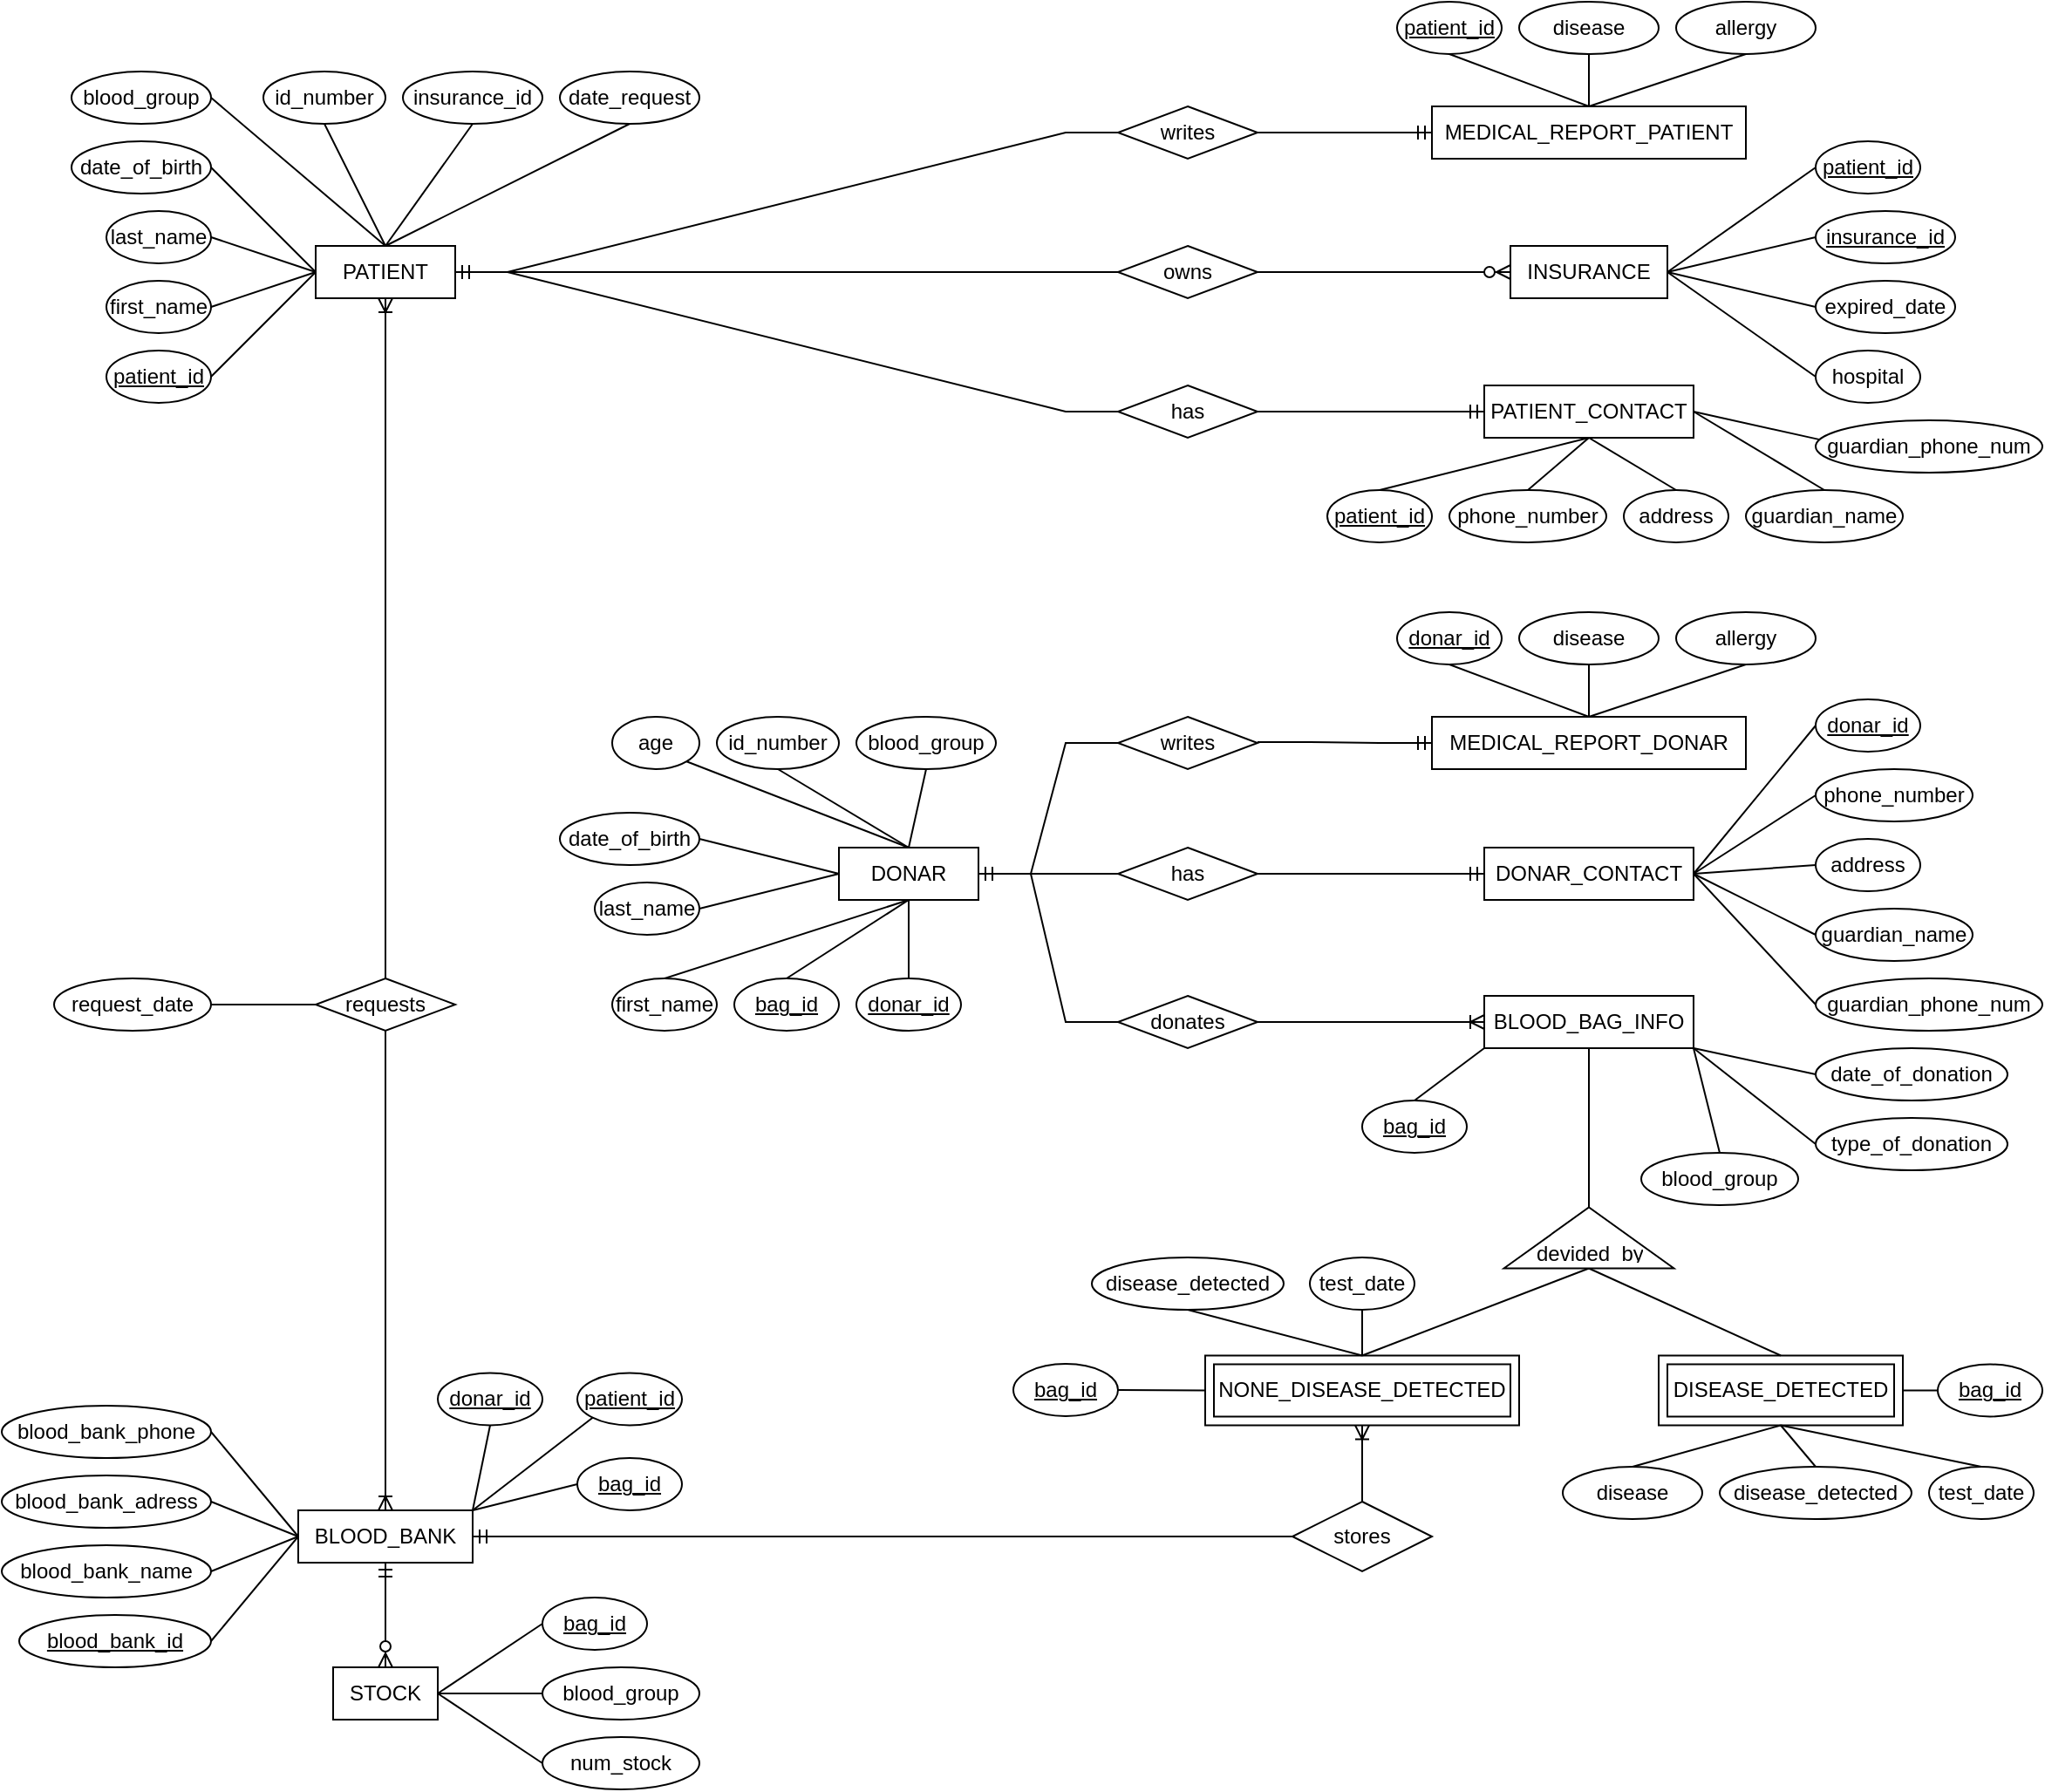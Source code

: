 <mxfile version="21.1.5" type="github">
  <diagram name="Page-1" id="q_V2T-h4sfvPQw7d-c_-">
    <mxGraphModel dx="1702" dy="647" grid="1" gridSize="10" guides="1" tooltips="1" connect="1" arrows="1" fold="1" page="1" pageScale="1" pageWidth="850" pageHeight="1100" math="0" shadow="0">
      <root>
        <mxCell id="0" />
        <mxCell id="1" parent="0" />
        <mxCell id="ZOQP2-AyTBX1FextHDZo-1" value="PATIENT" style="rounded=0;whiteSpace=wrap;html=1;" parent="1" vertex="1">
          <mxGeometry x="-410" y="190" width="80" height="30" as="geometry" />
        </mxCell>
        <UserObject label="date_of_birth" id="ZOQP2-AyTBX1FextHDZo-3">
          <mxCell style="ellipse;whiteSpace=wrap;html=1;" parent="1" vertex="1">
            <mxGeometry x="-550" y="130" width="80" height="30" as="geometry" />
          </mxCell>
        </UserObject>
        <UserObject label="id_number" id="ZOQP2-AyTBX1FextHDZo-4">
          <mxCell style="ellipse;whiteSpace=wrap;html=1;" parent="1" vertex="1">
            <mxGeometry x="-440" y="90" width="70" height="30" as="geometry" />
          </mxCell>
        </UserObject>
        <UserObject label="blood_group" id="ZOQP2-AyTBX1FextHDZo-5">
          <mxCell style="ellipse;whiteSpace=wrap;html=1;" parent="1" vertex="1">
            <mxGeometry x="-550" y="90" width="80" height="30" as="geometry" />
          </mxCell>
        </UserObject>
        <UserObject label="insurance_id" id="ZOQP2-AyTBX1FextHDZo-6">
          <mxCell style="ellipse;whiteSpace=wrap;html=1;" parent="1" vertex="1">
            <mxGeometry x="-360" y="90" width="80" height="30" as="geometry" />
          </mxCell>
        </UserObject>
        <UserObject label="date_request" id="ZOQP2-AyTBX1FextHDZo-7">
          <mxCell style="ellipse;whiteSpace=wrap;html=1;" parent="1" vertex="1">
            <mxGeometry x="-270" y="90" width="80" height="30" as="geometry" />
          </mxCell>
        </UserObject>
        <UserObject label="last_name" id="ZOQP2-AyTBX1FextHDZo-8">
          <mxCell style="ellipse;whiteSpace=wrap;html=1;" parent="1" vertex="1">
            <mxGeometry x="-530" y="170" width="60" height="30" as="geometry" />
          </mxCell>
        </UserObject>
        <UserObject label="first_name" id="ZOQP2-AyTBX1FextHDZo-9">
          <mxCell style="ellipse;whiteSpace=wrap;html=1;" parent="1" vertex="1">
            <mxGeometry x="-530" y="210" width="60" height="30" as="geometry" />
          </mxCell>
        </UserObject>
        <mxCell id="ZOQP2-AyTBX1FextHDZo-10" value="PATIENT_CONTACT" style="rounded=0;whiteSpace=wrap;html=1;" parent="1" vertex="1">
          <mxGeometry x="260" y="270" width="120" height="30" as="geometry" />
        </mxCell>
        <mxCell id="ZOQP2-AyTBX1FextHDZo-11" value="INSURANCE" style="rounded=0;whiteSpace=wrap;html=1;" parent="1" vertex="1">
          <mxGeometry x="275" y="190" width="90" height="30" as="geometry" />
        </mxCell>
        <mxCell id="ZOQP2-AyTBX1FextHDZo-12" value="DONAR" style="rounded=0;whiteSpace=wrap;html=1;" parent="1" vertex="1">
          <mxGeometry x="-110" y="535" width="80" height="30" as="geometry" />
        </mxCell>
        <mxCell id="ZOQP2-AyTBX1FextHDZo-13" value="DONAR_CONTACT" style="rounded=0;whiteSpace=wrap;html=1;" parent="1" vertex="1">
          <mxGeometry x="260" y="535" width="120" height="30" as="geometry" />
        </mxCell>
        <mxCell id="ZOQP2-AyTBX1FextHDZo-14" value="BLOOD_BAG_INFO" style="rounded=0;whiteSpace=wrap;html=1;" parent="1" vertex="1">
          <mxGeometry x="260" y="620" width="120" height="30" as="geometry" />
        </mxCell>
        <mxCell id="ZOQP2-AyTBX1FextHDZo-17" value="MEDICAL_REPORT_PATIENT" style="rounded=0;whiteSpace=wrap;html=1;" parent="1" vertex="1">
          <mxGeometry x="230" y="110" width="180" height="30" as="geometry" />
        </mxCell>
        <mxCell id="ZOQP2-AyTBX1FextHDZo-19" value="MEDICAL_REPORT_DONAR" style="rounded=0;whiteSpace=wrap;html=1;" parent="1" vertex="1">
          <mxGeometry x="230" y="460" width="180" height="30" as="geometry" />
        </mxCell>
        <mxCell id="ZOQP2-AyTBX1FextHDZo-20" value="BLOOD_BANK" style="rounded=0;whiteSpace=wrap;html=1;" parent="1" vertex="1">
          <mxGeometry x="-420" y="915" width="100" height="30" as="geometry" />
        </mxCell>
        <mxCell id="ZOQP2-AyTBX1FextHDZo-21" value="STOCK" style="rounded=0;whiteSpace=wrap;html=1;" parent="1" vertex="1">
          <mxGeometry x="-400" y="1005" width="60" height="30" as="geometry" />
        </mxCell>
        <mxCell id="ZOQP2-AyTBX1FextHDZo-22" value="writes" style="rhombus;whiteSpace=wrap;html=1;" parent="1" vertex="1">
          <mxGeometry x="50" y="110" width="80" height="30" as="geometry" />
        </mxCell>
        <mxCell id="ZOQP2-AyTBX1FextHDZo-23" value="owns" style="rhombus;whiteSpace=wrap;html=1;" parent="1" vertex="1">
          <mxGeometry x="50" y="190" width="80" height="30" as="geometry" />
        </mxCell>
        <mxCell id="ZOQP2-AyTBX1FextHDZo-24" value="has" style="rhombus;whiteSpace=wrap;html=1;" parent="1" vertex="1">
          <mxGeometry x="50" y="270" width="80" height="30" as="geometry" />
        </mxCell>
        <mxCell id="ZOQP2-AyTBX1FextHDZo-25" value="writes" style="rhombus;whiteSpace=wrap;html=1;" parent="1" vertex="1">
          <mxGeometry x="50" y="460" width="80" height="30" as="geometry" />
        </mxCell>
        <mxCell id="ZOQP2-AyTBX1FextHDZo-26" value="has" style="rhombus;whiteSpace=wrap;html=1;" parent="1" vertex="1">
          <mxGeometry x="50" y="535" width="80" height="30" as="geometry" />
        </mxCell>
        <mxCell id="ZOQP2-AyTBX1FextHDZo-28" value="donates" style="rhombus;whiteSpace=wrap;html=1;" parent="1" vertex="1">
          <mxGeometry x="50" y="620" width="80" height="30" as="geometry" />
        </mxCell>
        <mxCell id="ZOQP2-AyTBX1FextHDZo-35" value="patient_id" style="ellipse;whiteSpace=wrap;html=1;align=center;fontStyle=4;" parent="1" vertex="1">
          <mxGeometry x="-530" y="250" width="60" height="30" as="geometry" />
        </mxCell>
        <mxCell id="ZOQP2-AyTBX1FextHDZo-38" value="" style="edgeStyle=entityRelationEdgeStyle;fontSize=12;html=1;endArrow=ERmandOne;rounded=0;entryX=1;entryY=0.5;entryDx=0;entryDy=0;exitX=0;exitY=0.5;exitDx=0;exitDy=0;" parent="1" source="ZOQP2-AyTBX1FextHDZo-22" target="ZOQP2-AyTBX1FextHDZo-1" edge="1">
          <mxGeometry width="100" height="100" relative="1" as="geometry">
            <mxPoint x="-110" y="125" as="sourcePoint" />
            <mxPoint x="-110" y="250" as="targetPoint" />
          </mxGeometry>
        </mxCell>
        <mxCell id="ZOQP2-AyTBX1FextHDZo-41" value="" style="endArrow=none;html=1;rounded=0;exitX=0.5;exitY=1;exitDx=0;exitDy=0;" parent="1" source="ZOQP2-AyTBX1FextHDZo-7" edge="1">
          <mxGeometry relative="1" as="geometry">
            <mxPoint x="-450" y="190" as="sourcePoint" />
            <mxPoint x="-370" y="190" as="targetPoint" />
          </mxGeometry>
        </mxCell>
        <mxCell id="ZOQP2-AyTBX1FextHDZo-42" value="" style="edgeStyle=entityRelationEdgeStyle;fontSize=12;html=1;endArrow=ERmandOne;rounded=0;entryX=0;entryY=0.5;entryDx=0;entryDy=0;exitX=1;exitY=0.5;exitDx=0;exitDy=0;" parent="1" source="ZOQP2-AyTBX1FextHDZo-22" target="ZOQP2-AyTBX1FextHDZo-17" edge="1">
          <mxGeometry width="100" height="100" relative="1" as="geometry">
            <mxPoint x="60" y="135" as="sourcePoint" />
            <mxPoint x="-20" y="215" as="targetPoint" />
          </mxGeometry>
        </mxCell>
        <UserObject label="phone_number" id="ZOQP2-AyTBX1FextHDZo-43">
          <mxCell style="ellipse;whiteSpace=wrap;html=1;" parent="1" vertex="1">
            <mxGeometry x="240" y="330" width="90" height="30" as="geometry" />
          </mxCell>
        </UserObject>
        <UserObject label="address" id="ZOQP2-AyTBX1FextHDZo-44">
          <mxCell style="ellipse;whiteSpace=wrap;html=1;" parent="1" vertex="1">
            <mxGeometry x="340" y="330" width="60" height="30" as="geometry" />
          </mxCell>
        </UserObject>
        <UserObject label="guardian_name" id="ZOQP2-AyTBX1FextHDZo-45">
          <mxCell style="ellipse;whiteSpace=wrap;html=1;" parent="1" vertex="1">
            <mxGeometry x="410" y="330" width="90" height="30" as="geometry" />
          </mxCell>
        </UserObject>
        <UserObject label="guardian_phone_num" id="ZOQP2-AyTBX1FextHDZo-46">
          <mxCell style="ellipse;whiteSpace=wrap;html=1;" parent="1" vertex="1">
            <mxGeometry x="450" y="290" width="130" height="30" as="geometry" />
          </mxCell>
        </UserObject>
        <UserObject label="expired_date" id="ZOQP2-AyTBX1FextHDZo-48">
          <mxCell style="ellipse;whiteSpace=wrap;html=1;" parent="1" vertex="1">
            <mxGeometry x="450" y="210" width="80" height="30" as="geometry" />
          </mxCell>
        </UserObject>
        <UserObject label="hospital" id="ZOQP2-AyTBX1FextHDZo-49">
          <mxCell style="ellipse;whiteSpace=wrap;html=1;" parent="1" vertex="1">
            <mxGeometry x="450" y="250" width="60" height="30" as="geometry" />
          </mxCell>
        </UserObject>
        <UserObject label="disease" id="ZOQP2-AyTBX1FextHDZo-50">
          <mxCell style="ellipse;whiteSpace=wrap;html=1;" parent="1" vertex="1">
            <mxGeometry x="280" y="50" width="80" height="30" as="geometry" />
          </mxCell>
        </UserObject>
        <UserObject label="allergy" id="ZOQP2-AyTBX1FextHDZo-51">
          <mxCell style="ellipse;whiteSpace=wrap;html=1;" parent="1" vertex="1">
            <mxGeometry x="370" y="50" width="80" height="30" as="geometry" />
          </mxCell>
        </UserObject>
        <UserObject label="disease" id="ZOQP2-AyTBX1FextHDZo-52">
          <mxCell style="ellipse;whiteSpace=wrap;html=1;" parent="1" vertex="1">
            <mxGeometry x="280" y="400" width="80" height="30" as="geometry" />
          </mxCell>
        </UserObject>
        <UserObject label="allergy" id="ZOQP2-AyTBX1FextHDZo-53">
          <mxCell style="ellipse;whiteSpace=wrap;html=1;" parent="1" vertex="1">
            <mxGeometry x="370" y="400" width="80" height="30" as="geometry" />
          </mxCell>
        </UserObject>
        <UserObject label="blood_group" id="ZOQP2-AyTBX1FextHDZo-54">
          <mxCell style="ellipse;whiteSpace=wrap;html=1;" parent="1" vertex="1">
            <mxGeometry x="350" y="710" width="90" height="30" as="geometry" />
          </mxCell>
        </UserObject>
        <UserObject label="type_of_donation" id="ZOQP2-AyTBX1FextHDZo-55">
          <mxCell style="ellipse;whiteSpace=wrap;html=1;" parent="1" vertex="1">
            <mxGeometry x="450" y="690" width="110" height="30" as="geometry" />
          </mxCell>
        </UserObject>
        <UserObject label="date_of_donation" id="ZOQP2-AyTBX1FextHDZo-56">
          <mxCell style="ellipse;whiteSpace=wrap;html=1;" parent="1" vertex="1">
            <mxGeometry x="450" y="650" width="110" height="30" as="geometry" />
          </mxCell>
        </UserObject>
        <UserObject label="phone_number" id="ZOQP2-AyTBX1FextHDZo-57">
          <mxCell style="ellipse;whiteSpace=wrap;html=1;" parent="1" vertex="1">
            <mxGeometry x="450" y="490" width="90" height="30" as="geometry" />
          </mxCell>
        </UserObject>
        <UserObject label="address" id="ZOQP2-AyTBX1FextHDZo-58">
          <mxCell style="ellipse;whiteSpace=wrap;html=1;" parent="1" vertex="1">
            <mxGeometry x="450" y="530" width="60" height="30" as="geometry" />
          </mxCell>
        </UserObject>
        <UserObject label="guardian_name" id="ZOQP2-AyTBX1FextHDZo-59">
          <mxCell style="ellipse;whiteSpace=wrap;html=1;" parent="1" vertex="1">
            <mxGeometry x="450" y="570" width="90" height="30" as="geometry" />
          </mxCell>
        </UserObject>
        <UserObject label="guardian_phone_num" id="ZOQP2-AyTBX1FextHDZo-60">
          <mxCell style="ellipse;whiteSpace=wrap;html=1;" parent="1" vertex="1">
            <mxGeometry x="450" y="610" width="130" height="30" as="geometry" />
          </mxCell>
        </UserObject>
        <UserObject label="disease" id="ZOQP2-AyTBX1FextHDZo-61">
          <mxCell style="ellipse;whiteSpace=wrap;html=1;" parent="1" vertex="1">
            <mxGeometry x="305" y="890" width="80" height="30" as="geometry" />
          </mxCell>
        </UserObject>
        <UserObject label="disease_detected" id="ZOQP2-AyTBX1FextHDZo-62">
          <mxCell style="ellipse;whiteSpace=wrap;html=1;" parent="1" vertex="1">
            <mxGeometry x="395" y="890" width="110" height="30" as="geometry" />
          </mxCell>
        </UserObject>
        <UserObject label="test_date" id="ZOQP2-AyTBX1FextHDZo-63">
          <mxCell style="ellipse;whiteSpace=wrap;html=1;" parent="1" vertex="1">
            <mxGeometry x="515" y="890" width="60" height="30" as="geometry" />
          </mxCell>
        </UserObject>
        <UserObject label="disease_detected" id="ZOQP2-AyTBX1FextHDZo-64">
          <mxCell style="ellipse;whiteSpace=wrap;html=1;" parent="1" vertex="1">
            <mxGeometry x="35" y="770" width="110" height="30" as="geometry" />
          </mxCell>
        </UserObject>
        <UserObject label="test_date" id="ZOQP2-AyTBX1FextHDZo-65">
          <mxCell style="ellipse;whiteSpace=wrap;html=1;" parent="1" vertex="1">
            <mxGeometry x="160" y="770" width="60" height="30" as="geometry" />
          </mxCell>
        </UserObject>
        <mxCell id="ZOQP2-AyTBX1FextHDZo-66" value="stores" style="shape=rhombus;perimeter=rhombusPerimeter;whiteSpace=wrap;html=1;align=center;" parent="1" vertex="1">
          <mxGeometry x="150" y="910" width="80" height="40" as="geometry" />
        </mxCell>
        <mxCell id="ZOQP2-AyTBX1FextHDZo-67" value="NONE_DISEASE_DETECTED" style="shape=ext;margin=3;double=1;whiteSpace=wrap;html=1;align=center;" parent="1" vertex="1">
          <mxGeometry x="100" y="826.25" width="180" height="40" as="geometry" />
        </mxCell>
        <mxCell id="ZOQP2-AyTBX1FextHDZo-68" value="DISEASE_DETECTED" style="shape=ext;margin=3;double=1;whiteSpace=wrap;html=1;align=center;" parent="1" vertex="1">
          <mxGeometry x="360" y="826.25" width="140" height="40" as="geometry" />
        </mxCell>
        <mxCell id="ZOQP2-AyTBX1FextHDZo-69" value="num_stock" style="ellipse;whiteSpace=wrap;html=1;align=center;" parent="1" vertex="1">
          <mxGeometry x="-280" y="1045" width="90" height="30" as="geometry" />
        </mxCell>
        <mxCell id="ZOQP2-AyTBX1FextHDZo-70" value="blood_group" style="ellipse;whiteSpace=wrap;html=1;align=center;" parent="1" vertex="1">
          <mxGeometry x="-280" y="1005" width="90" height="30" as="geometry" />
        </mxCell>
        <UserObject label="date_of_birth" id="ZOQP2-AyTBX1FextHDZo-72">
          <mxCell style="ellipse;whiteSpace=wrap;html=1;" parent="1" vertex="1">
            <mxGeometry x="-270" y="515" width="80" height="30" as="geometry" />
          </mxCell>
        </UserObject>
        <UserObject label="blood_group" id="ZOQP2-AyTBX1FextHDZo-73">
          <mxCell style="ellipse;whiteSpace=wrap;html=1;" parent="1" vertex="1">
            <mxGeometry x="-100" y="460" width="80" height="30" as="geometry" />
          </mxCell>
        </UserObject>
        <UserObject label="last_name" id="ZOQP2-AyTBX1FextHDZo-74">
          <mxCell style="ellipse;whiteSpace=wrap;html=1;" parent="1" vertex="1">
            <mxGeometry x="-250" y="555" width="60" height="30" as="geometry" />
          </mxCell>
        </UserObject>
        <UserObject label="first_name" id="ZOQP2-AyTBX1FextHDZo-75">
          <mxCell style="ellipse;whiteSpace=wrap;html=1;" parent="1" vertex="1">
            <mxGeometry x="-240" y="610" width="60" height="30" as="geometry" />
          </mxCell>
        </UserObject>
        <mxCell id="ZOQP2-AyTBX1FextHDZo-76" value="bag_id" style="ellipse;whiteSpace=wrap;html=1;align=center;fontStyle=4;" parent="1" vertex="1">
          <mxGeometry x="-170" y="610" width="60" height="30" as="geometry" />
        </mxCell>
        <mxCell id="ZOQP2-AyTBX1FextHDZo-77" value="donar_id" style="ellipse;whiteSpace=wrap;html=1;align=center;fontStyle=4;" parent="1" vertex="1">
          <mxGeometry x="-100" y="610" width="60" height="30" as="geometry" />
        </mxCell>
        <UserObject label="age" id="ZOQP2-AyTBX1FextHDZo-78">
          <mxCell style="ellipse;whiteSpace=wrap;html=1;" parent="1" vertex="1">
            <mxGeometry x="-240" y="460" width="50" height="30" as="geometry" />
          </mxCell>
        </UserObject>
        <UserObject label="id_number" id="ZOQP2-AyTBX1FextHDZo-79">
          <mxCell style="ellipse;whiteSpace=wrap;html=1;" parent="1" vertex="1">
            <mxGeometry x="-180" y="460" width="70" height="30" as="geometry" />
          </mxCell>
        </UserObject>
        <UserObject label="blood_bank_phone" id="ZOQP2-AyTBX1FextHDZo-81">
          <mxCell style="ellipse;whiteSpace=wrap;html=1;" parent="1" vertex="1">
            <mxGeometry x="-590" y="855" width="120" height="30" as="geometry" />
          </mxCell>
        </UserObject>
        <UserObject label="blood_bank_adress" id="ZOQP2-AyTBX1FextHDZo-82">
          <mxCell style="ellipse;whiteSpace=wrap;html=1;" parent="1" vertex="1">
            <mxGeometry x="-590" y="895" width="120" height="30" as="geometry" />
          </mxCell>
        </UserObject>
        <UserObject label="blood_bank_name" id="ZOQP2-AyTBX1FextHDZo-83">
          <mxCell style="ellipse;whiteSpace=wrap;html=1;" parent="1" vertex="1">
            <mxGeometry x="-590" y="935" width="120" height="30" as="geometry" />
          </mxCell>
        </UserObject>
        <mxCell id="ZOQP2-AyTBX1FextHDZo-84" value="blood_bank_id" style="ellipse;whiteSpace=wrap;html=1;align=center;fontStyle=4;" parent="1" vertex="1">
          <mxGeometry x="-580" y="975" width="110" height="30" as="geometry" />
        </mxCell>
        <mxCell id="ZOQP2-AyTBX1FextHDZo-87" value="" style="endArrow=none;html=1;rounded=0;exitX=0.5;exitY=1;exitDx=0;exitDy=0;entryX=0.5;entryY=0;entryDx=0;entryDy=0;" parent="1" source="ZOQP2-AyTBX1FextHDZo-6" target="ZOQP2-AyTBX1FextHDZo-1" edge="1">
          <mxGeometry relative="1" as="geometry">
            <mxPoint x="-410" y="140" as="sourcePoint" />
            <mxPoint x="-250" y="140" as="targetPoint" />
          </mxGeometry>
        </mxCell>
        <mxCell id="ZOQP2-AyTBX1FextHDZo-88" value="" style="endArrow=none;html=1;rounded=0;exitX=0.5;exitY=1;exitDx=0;exitDy=0;entryX=0.5;entryY=0;entryDx=0;entryDy=0;" parent="1" source="ZOQP2-AyTBX1FextHDZo-4" target="ZOQP2-AyTBX1FextHDZo-1" edge="1">
          <mxGeometry relative="1" as="geometry">
            <mxPoint x="-360" y="90" as="sourcePoint" />
            <mxPoint x="-360" y="200" as="targetPoint" />
          </mxGeometry>
        </mxCell>
        <mxCell id="ZOQP2-AyTBX1FextHDZo-89" value="" style="endArrow=none;html=1;rounded=0;exitX=1;exitY=0.5;exitDx=0;exitDy=0;" parent="1" source="ZOQP2-AyTBX1FextHDZo-5" edge="1">
          <mxGeometry relative="1" as="geometry">
            <mxPoint x="-445" y="90" as="sourcePoint" />
            <mxPoint x="-370" y="190" as="targetPoint" />
          </mxGeometry>
        </mxCell>
        <mxCell id="ZOQP2-AyTBX1FextHDZo-90" value="" style="endArrow=none;html=1;rounded=0;exitX=1;exitY=0.5;exitDx=0;exitDy=0;entryX=0;entryY=0.5;entryDx=0;entryDy=0;" parent="1" source="ZOQP2-AyTBX1FextHDZo-3" target="ZOQP2-AyTBX1FextHDZo-1" edge="1">
          <mxGeometry relative="1" as="geometry">
            <mxPoint x="-460" y="115" as="sourcePoint" />
            <mxPoint x="-360" y="200" as="targetPoint" />
          </mxGeometry>
        </mxCell>
        <mxCell id="ZOQP2-AyTBX1FextHDZo-91" value="" style="endArrow=none;html=1;rounded=0;exitX=1;exitY=0.5;exitDx=0;exitDy=0;entryX=0;entryY=0.5;entryDx=0;entryDy=0;" parent="1" source="ZOQP2-AyTBX1FextHDZo-8" target="ZOQP2-AyTBX1FextHDZo-1" edge="1">
          <mxGeometry relative="1" as="geometry">
            <mxPoint x="-460" y="155" as="sourcePoint" />
            <mxPoint x="-400" y="200" as="targetPoint" />
          </mxGeometry>
        </mxCell>
        <mxCell id="ZOQP2-AyTBX1FextHDZo-92" value="" style="endArrow=none;html=1;rounded=0;exitX=1;exitY=0.5;exitDx=0;exitDy=0;entryX=0;entryY=0.5;entryDx=0;entryDy=0;" parent="1" source="ZOQP2-AyTBX1FextHDZo-9" target="ZOQP2-AyTBX1FextHDZo-1" edge="1">
          <mxGeometry relative="1" as="geometry">
            <mxPoint x="-460" y="195" as="sourcePoint" />
            <mxPoint x="-400" y="215" as="targetPoint" />
          </mxGeometry>
        </mxCell>
        <mxCell id="ZOQP2-AyTBX1FextHDZo-93" value="" style="endArrow=none;html=1;rounded=0;exitX=1;exitY=0.5;exitDx=0;exitDy=0;entryX=0;entryY=0.5;entryDx=0;entryDy=0;" parent="1" source="ZOQP2-AyTBX1FextHDZo-35" target="ZOQP2-AyTBX1FextHDZo-1" edge="1">
          <mxGeometry relative="1" as="geometry">
            <mxPoint x="-460" y="235" as="sourcePoint" />
            <mxPoint x="-400" y="215" as="targetPoint" />
          </mxGeometry>
        </mxCell>
        <mxCell id="ZOQP2-AyTBX1FextHDZo-94" value="" style="endArrow=none;html=1;rounded=0;exitX=0.5;exitY=1;exitDx=0;exitDy=0;" parent="1" source="ZOQP2-AyTBX1FextHDZo-50" edge="1">
          <mxGeometry relative="1" as="geometry">
            <mxPoint x="250" y="190" as="sourcePoint" />
            <mxPoint x="320" y="110" as="targetPoint" />
          </mxGeometry>
        </mxCell>
        <mxCell id="ZOQP2-AyTBX1FextHDZo-95" value="" style="endArrow=none;html=1;rounded=0;exitX=0.5;exitY=1;exitDx=0;exitDy=0;entryX=0.5;entryY=0;entryDx=0;entryDy=0;" parent="1" source="ZOQP2-AyTBX1FextHDZo-51" target="ZOQP2-AyTBX1FextHDZo-17" edge="1">
          <mxGeometry relative="1" as="geometry">
            <mxPoint x="280" y="90" as="sourcePoint" />
            <mxPoint x="330" y="120" as="targetPoint" />
          </mxGeometry>
        </mxCell>
        <mxCell id="ZOQP2-AyTBX1FextHDZo-96" value="" style="endArrow=none;html=1;rounded=0;exitX=0;exitY=0.5;exitDx=0;exitDy=0;entryX=1;entryY=0.5;entryDx=0;entryDy=0;" parent="1" source="ZOQP2-AyTBX1FextHDZo-48" target="ZOQP2-AyTBX1FextHDZo-11" edge="1">
          <mxGeometry relative="1" as="geometry">
            <mxPoint x="380" y="90" as="sourcePoint" />
            <mxPoint x="330" y="120" as="targetPoint" />
          </mxGeometry>
        </mxCell>
        <mxCell id="ZOQP2-AyTBX1FextHDZo-97" value="" style="endArrow=none;html=1;rounded=0;exitX=0;exitY=0.5;exitDx=0;exitDy=0;entryX=1;entryY=0.5;entryDx=0;entryDy=0;" parent="1" source="ZOQP2-AyTBX1FextHDZo-49" target="ZOQP2-AyTBX1FextHDZo-11" edge="1">
          <mxGeometry relative="1" as="geometry">
            <mxPoint x="460" y="195" as="sourcePoint" />
            <mxPoint x="370" y="210" as="targetPoint" />
          </mxGeometry>
        </mxCell>
        <mxCell id="ZOQP2-AyTBX1FextHDZo-99" value="" style="endArrow=none;html=1;rounded=0;exitX=0.018;exitY=0.369;exitDx=0;exitDy=0;entryX=1;entryY=0.5;entryDx=0;entryDy=0;exitPerimeter=0;" parent="1" source="ZOQP2-AyTBX1FextHDZo-46" target="ZOQP2-AyTBX1FextHDZo-10" edge="1">
          <mxGeometry relative="1" as="geometry">
            <mxPoint x="460" y="235" as="sourcePoint" />
            <mxPoint x="375" y="215" as="targetPoint" />
          </mxGeometry>
        </mxCell>
        <mxCell id="ZOQP2-AyTBX1FextHDZo-100" value="" style="endArrow=none;html=1;rounded=0;exitX=0.5;exitY=0;exitDx=0;exitDy=0;entryX=1;entryY=0.5;entryDx=0;entryDy=0;" parent="1" source="ZOQP2-AyTBX1FextHDZo-45" target="ZOQP2-AyTBX1FextHDZo-10" edge="1">
          <mxGeometry relative="1" as="geometry">
            <mxPoint x="462" y="311" as="sourcePoint" />
            <mxPoint x="390" y="295" as="targetPoint" />
          </mxGeometry>
        </mxCell>
        <mxCell id="ZOQP2-AyTBX1FextHDZo-101" value="" style="endArrow=none;html=1;rounded=0;exitX=0.5;exitY=0;exitDx=0;exitDy=0;entryX=0.5;entryY=1;entryDx=0;entryDy=0;" parent="1" source="ZOQP2-AyTBX1FextHDZo-44" target="ZOQP2-AyTBX1FextHDZo-10" edge="1">
          <mxGeometry relative="1" as="geometry">
            <mxPoint x="435" y="340" as="sourcePoint" />
            <mxPoint x="390" y="295" as="targetPoint" />
          </mxGeometry>
        </mxCell>
        <mxCell id="ZOQP2-AyTBX1FextHDZo-102" value="" style="endArrow=none;html=1;rounded=0;exitX=0.5;exitY=0;exitDx=0;exitDy=0;entryX=0.5;entryY=1;entryDx=0;entryDy=0;" parent="1" source="ZOQP2-AyTBX1FextHDZo-43" target="ZOQP2-AyTBX1FextHDZo-10" edge="1">
          <mxGeometry relative="1" as="geometry">
            <mxPoint x="350" y="340" as="sourcePoint" />
            <mxPoint x="330" y="310" as="targetPoint" />
          </mxGeometry>
        </mxCell>
        <mxCell id="ZOQP2-AyTBX1FextHDZo-103" value="" style="endArrow=none;html=1;rounded=0;entryX=0.5;entryY=0;entryDx=0;entryDy=0;exitX=1;exitY=1;exitDx=0;exitDy=0;" parent="1" source="ZOQP2-AyTBX1FextHDZo-14" target="ZOQP2-AyTBX1FextHDZo-54" edge="1">
          <mxGeometry relative="1" as="geometry">
            <mxPoint x="370" y="670" as="sourcePoint" />
            <mxPoint x="330" y="500" as="targetPoint" />
          </mxGeometry>
        </mxCell>
        <mxCell id="ZOQP2-AyTBX1FextHDZo-104" value="" style="endArrow=none;html=1;rounded=0;entryX=0;entryY=0.5;entryDx=0;entryDy=0;exitX=1;exitY=1;exitDx=0;exitDy=0;" parent="1" source="ZOQP2-AyTBX1FextHDZo-14" target="ZOQP2-AyTBX1FextHDZo-55" edge="1">
          <mxGeometry relative="1" as="geometry">
            <mxPoint x="380" y="670" as="sourcePoint" />
            <mxPoint x="220" y="620" as="targetPoint" />
          </mxGeometry>
        </mxCell>
        <mxCell id="ZOQP2-AyTBX1FextHDZo-105" value="" style="endArrow=none;html=1;rounded=0;entryX=0;entryY=0.5;entryDx=0;entryDy=0;exitX=1;exitY=1;exitDx=0;exitDy=0;" parent="1" source="ZOQP2-AyTBX1FextHDZo-14" target="ZOQP2-AyTBX1FextHDZo-56" edge="1">
          <mxGeometry relative="1" as="geometry">
            <mxPoint x="380" y="670.0" as="sourcePoint" />
            <mxPoint x="330" y="620" as="targetPoint" />
          </mxGeometry>
        </mxCell>
        <mxCell id="ZOQP2-AyTBX1FextHDZo-106" value="" style="endArrow=none;html=1;rounded=0;entryX=0;entryY=0.5;entryDx=0;entryDy=0;exitX=1;exitY=0.5;exitDx=0;exitDy=0;" parent="1" source="ZOQP2-AyTBX1FextHDZo-13" target="ZOQP2-AyTBX1FextHDZo-57" edge="1">
          <mxGeometry relative="1" as="geometry">
            <mxPoint x="330" y="460" as="sourcePoint" />
            <mxPoint x="450" y="430" as="targetPoint" />
          </mxGeometry>
        </mxCell>
        <mxCell id="ZOQP2-AyTBX1FextHDZo-107" value="" style="endArrow=none;html=1;rounded=0;entryX=0;entryY=0.5;entryDx=0;entryDy=0;exitX=1;exitY=0.5;exitDx=0;exitDy=0;" parent="1" source="ZOQP2-AyTBX1FextHDZo-13" target="ZOQP2-AyTBX1FextHDZo-58" edge="1">
          <mxGeometry relative="1" as="geometry">
            <mxPoint x="390" y="555" as="sourcePoint" />
            <mxPoint x="460" y="495" as="targetPoint" />
          </mxGeometry>
        </mxCell>
        <mxCell id="ZOQP2-AyTBX1FextHDZo-108" value="" style="endArrow=none;html=1;rounded=0;entryX=0;entryY=0.5;entryDx=0;entryDy=0;exitX=1;exitY=0.5;exitDx=0;exitDy=0;" parent="1" source="ZOQP2-AyTBX1FextHDZo-13" target="ZOQP2-AyTBX1FextHDZo-59" edge="1">
          <mxGeometry relative="1" as="geometry">
            <mxPoint x="390" y="555" as="sourcePoint" />
            <mxPoint x="460" y="535" as="targetPoint" />
          </mxGeometry>
        </mxCell>
        <mxCell id="ZOQP2-AyTBX1FextHDZo-109" value="" style="endArrow=none;html=1;rounded=0;entryX=0;entryY=0.5;entryDx=0;entryDy=0;exitX=1;exitY=0.5;exitDx=0;exitDy=0;" parent="1" source="ZOQP2-AyTBX1FextHDZo-13" target="ZOQP2-AyTBX1FextHDZo-60" edge="1">
          <mxGeometry relative="1" as="geometry">
            <mxPoint x="390" y="555" as="sourcePoint" />
            <mxPoint x="460" y="575" as="targetPoint" />
          </mxGeometry>
        </mxCell>
        <mxCell id="ZOQP2-AyTBX1FextHDZo-110" value="" style="endArrow=none;html=1;rounded=0;entryX=0.5;entryY=1;entryDx=0;entryDy=0;exitX=0.5;exitY=0;exitDx=0;exitDy=0;" parent="1" source="ZOQP2-AyTBX1FextHDZo-19" target="ZOQP2-AyTBX1FextHDZo-53" edge="1">
          <mxGeometry relative="1" as="geometry">
            <mxPoint x="390" y="565" as="sourcePoint" />
            <mxPoint x="460" y="625" as="targetPoint" />
          </mxGeometry>
        </mxCell>
        <mxCell id="ZOQP2-AyTBX1FextHDZo-111" value="" style="endArrow=none;html=1;rounded=0;entryX=0.5;entryY=1;entryDx=0;entryDy=0;exitX=0.5;exitY=0;exitDx=0;exitDy=0;" parent="1" source="ZOQP2-AyTBX1FextHDZo-19" target="ZOQP2-AyTBX1FextHDZo-52" edge="1">
          <mxGeometry relative="1" as="geometry">
            <mxPoint x="420" y="660" as="sourcePoint" />
            <mxPoint x="460" y="685" as="targetPoint" />
          </mxGeometry>
        </mxCell>
        <mxCell id="ZOQP2-AyTBX1FextHDZo-112" value="" style="endArrow=none;html=1;rounded=0;entryX=0.5;entryY=1;entryDx=0;entryDy=0;exitX=0.5;exitY=0;exitDx=0;exitDy=0;" parent="1" source="ZOQP2-AyTBX1FextHDZo-67" target="ZOQP2-AyTBX1FextHDZo-64" edge="1">
          <mxGeometry relative="1" as="geometry">
            <mxPoint x="420" y="650" as="sourcePoint" />
            <mxPoint x="390" y="680" as="targetPoint" />
          </mxGeometry>
        </mxCell>
        <mxCell id="ZOQP2-AyTBX1FextHDZo-113" value="" style="endArrow=none;html=1;rounded=0;entryX=0.5;entryY=1;entryDx=0;entryDy=0;exitX=0.5;exitY=0;exitDx=0;exitDy=0;" parent="1" source="ZOQP2-AyTBX1FextHDZo-67" target="ZOQP2-AyTBX1FextHDZo-65" edge="1">
          <mxGeometry relative="1" as="geometry">
            <mxPoint x="200" y="836" as="sourcePoint" />
            <mxPoint x="125" y="810" as="targetPoint" />
          </mxGeometry>
        </mxCell>
        <mxCell id="ZOQP2-AyTBX1FextHDZo-114" value="" style="endArrow=none;html=1;rounded=0;entryX=0.5;entryY=1;entryDx=0;entryDy=0;exitX=0.5;exitY=0;exitDx=0;exitDy=0;" parent="1" source="ZOQP2-AyTBX1FextHDZo-61" target="ZOQP2-AyTBX1FextHDZo-68" edge="1">
          <mxGeometry relative="1" as="geometry">
            <mxPoint x="200" y="836" as="sourcePoint" />
            <mxPoint x="220" y="810" as="targetPoint" />
          </mxGeometry>
        </mxCell>
        <mxCell id="ZOQP2-AyTBX1FextHDZo-115" value="" style="endArrow=none;html=1;rounded=0;entryX=0.5;entryY=1;entryDx=0;entryDy=0;exitX=0.5;exitY=0;exitDx=0;exitDy=0;" parent="1" source="ZOQP2-AyTBX1FextHDZo-62" target="ZOQP2-AyTBX1FextHDZo-68" edge="1">
          <mxGeometry relative="1" as="geometry">
            <mxPoint x="355" y="900" as="sourcePoint" />
            <mxPoint x="440" y="876" as="targetPoint" />
          </mxGeometry>
        </mxCell>
        <mxCell id="ZOQP2-AyTBX1FextHDZo-116" value="" style="endArrow=none;html=1;rounded=0;entryX=0.5;entryY=1;entryDx=0;entryDy=0;exitX=0.5;exitY=0;exitDx=0;exitDy=0;" parent="1" source="ZOQP2-AyTBX1FextHDZo-63" target="ZOQP2-AyTBX1FextHDZo-68" edge="1">
          <mxGeometry relative="1" as="geometry">
            <mxPoint x="460" y="900" as="sourcePoint" />
            <mxPoint x="440" y="876" as="targetPoint" />
          </mxGeometry>
        </mxCell>
        <mxCell id="ZOQP2-AyTBX1FextHDZo-117" value="" style="endArrow=none;html=1;rounded=0;exitX=1;exitY=0.5;exitDx=0;exitDy=0;entryX=0;entryY=0.5;entryDx=0;entryDy=0;" parent="1" source="ZOQP2-AyTBX1FextHDZo-81" target="ZOQP2-AyTBX1FextHDZo-20" edge="1">
          <mxGeometry relative="1" as="geometry">
            <mxPoint x="-500" y="935" as="sourcePoint" />
            <mxPoint x="-340" y="935" as="targetPoint" />
          </mxGeometry>
        </mxCell>
        <mxCell id="ZOQP2-AyTBX1FextHDZo-119" value="" style="endArrow=none;html=1;rounded=0;exitX=1;exitY=0.5;exitDx=0;exitDy=0;entryX=0;entryY=0.5;entryDx=0;entryDy=0;" parent="1" source="ZOQP2-AyTBX1FextHDZo-82" target="ZOQP2-AyTBX1FextHDZo-20" edge="1">
          <mxGeometry relative="1" as="geometry">
            <mxPoint x="-500" y="935" as="sourcePoint" />
            <mxPoint x="-340" y="935" as="targetPoint" />
          </mxGeometry>
        </mxCell>
        <mxCell id="ZOQP2-AyTBX1FextHDZo-120" value="" style="endArrow=none;html=1;rounded=0;exitX=1;exitY=0.5;exitDx=0;exitDy=0;entryX=0;entryY=0.5;entryDx=0;entryDy=0;" parent="1" source="ZOQP2-AyTBX1FextHDZo-83" target="ZOQP2-AyTBX1FextHDZo-20" edge="1">
          <mxGeometry relative="1" as="geometry">
            <mxPoint x="-500" y="935" as="sourcePoint" />
            <mxPoint x="-340" y="935" as="targetPoint" />
          </mxGeometry>
        </mxCell>
        <mxCell id="ZOQP2-AyTBX1FextHDZo-121" value="" style="endArrow=none;html=1;rounded=0;exitX=1;exitY=0.5;exitDx=0;exitDy=0;entryX=0;entryY=0.5;entryDx=0;entryDy=0;" parent="1" source="ZOQP2-AyTBX1FextHDZo-84" target="ZOQP2-AyTBX1FextHDZo-20" edge="1">
          <mxGeometry relative="1" as="geometry">
            <mxPoint x="-500" y="935" as="sourcePoint" />
            <mxPoint x="-340" y="935" as="targetPoint" />
          </mxGeometry>
        </mxCell>
        <mxCell id="ZOQP2-AyTBX1FextHDZo-122" value="" style="endArrow=none;html=1;rounded=0;exitX=1;exitY=0.5;exitDx=0;exitDy=0;entryX=0;entryY=0.5;entryDx=0;entryDy=0;" parent="1" source="ZOQP2-AyTBX1FextHDZo-21" target="ZOQP2-AyTBX1FextHDZo-70" edge="1">
          <mxGeometry relative="1" as="geometry">
            <mxPoint x="-330" y="985" as="sourcePoint" />
            <mxPoint x="-170" y="985" as="targetPoint" />
          </mxGeometry>
        </mxCell>
        <mxCell id="ZOQP2-AyTBX1FextHDZo-123" value="" style="endArrow=none;html=1;rounded=0;exitX=1;exitY=0.5;exitDx=0;exitDy=0;entryX=0;entryY=0.5;entryDx=0;entryDy=0;" parent="1" source="ZOQP2-AyTBX1FextHDZo-21" target="ZOQP2-AyTBX1FextHDZo-69" edge="1">
          <mxGeometry relative="1" as="geometry">
            <mxPoint x="-330" y="985" as="sourcePoint" />
            <mxPoint x="-170" y="985" as="targetPoint" />
          </mxGeometry>
        </mxCell>
        <mxCell id="ZOQP2-AyTBX1FextHDZo-124" value="" style="endArrow=none;html=1;rounded=0;exitX=0.5;exitY=0;exitDx=0;exitDy=0;entryX=0.5;entryY=1;entryDx=0;entryDy=0;" parent="1" source="ZOQP2-AyTBX1FextHDZo-77" target="ZOQP2-AyTBX1FextHDZo-12" edge="1">
          <mxGeometry relative="1" as="geometry">
            <mxPoint x="-100" y="510" as="sourcePoint" />
            <mxPoint x="60" y="510" as="targetPoint" />
          </mxGeometry>
        </mxCell>
        <mxCell id="ZOQP2-AyTBX1FextHDZo-125" value="" style="endArrow=none;html=1;rounded=0;exitX=0.5;exitY=0;exitDx=0;exitDy=0;entryX=0.5;entryY=1;entryDx=0;entryDy=0;" parent="1" source="ZOQP2-AyTBX1FextHDZo-76" target="ZOQP2-AyTBX1FextHDZo-12" edge="1">
          <mxGeometry relative="1" as="geometry">
            <mxPoint x="-100" y="510" as="sourcePoint" />
            <mxPoint x="60" y="510" as="targetPoint" />
          </mxGeometry>
        </mxCell>
        <mxCell id="ZOQP2-AyTBX1FextHDZo-126" value="" style="endArrow=none;html=1;rounded=0;exitX=0.5;exitY=0;exitDx=0;exitDy=0;entryX=0.5;entryY=1;entryDx=0;entryDy=0;" parent="1" source="ZOQP2-AyTBX1FextHDZo-75" target="ZOQP2-AyTBX1FextHDZo-12" edge="1">
          <mxGeometry relative="1" as="geometry">
            <mxPoint x="-100" y="510" as="sourcePoint" />
            <mxPoint x="60" y="510" as="targetPoint" />
          </mxGeometry>
        </mxCell>
        <mxCell id="ZOQP2-AyTBX1FextHDZo-127" value="" style="endArrow=none;html=1;rounded=0;exitX=1;exitY=0.5;exitDx=0;exitDy=0;entryX=0;entryY=0.5;entryDx=0;entryDy=0;" parent="1" source="ZOQP2-AyTBX1FextHDZo-74" target="ZOQP2-AyTBX1FextHDZo-12" edge="1">
          <mxGeometry relative="1" as="geometry">
            <mxPoint x="-100" y="510" as="sourcePoint" />
            <mxPoint x="60" y="510" as="targetPoint" />
          </mxGeometry>
        </mxCell>
        <mxCell id="ZOQP2-AyTBX1FextHDZo-128" value="" style="endArrow=none;html=1;rounded=0;exitX=1;exitY=0.5;exitDx=0;exitDy=0;entryX=0;entryY=0.5;entryDx=0;entryDy=0;" parent="1" source="ZOQP2-AyTBX1FextHDZo-72" target="ZOQP2-AyTBX1FextHDZo-12" edge="1">
          <mxGeometry relative="1" as="geometry">
            <mxPoint x="-100" y="510" as="sourcePoint" />
            <mxPoint x="60" y="510" as="targetPoint" />
          </mxGeometry>
        </mxCell>
        <mxCell id="ZOQP2-AyTBX1FextHDZo-129" value="" style="endArrow=none;html=1;rounded=0;exitX=1;exitY=1;exitDx=0;exitDy=0;entryX=0.5;entryY=0;entryDx=0;entryDy=0;" parent="1" source="ZOQP2-AyTBX1FextHDZo-78" target="ZOQP2-AyTBX1FextHDZo-12" edge="1">
          <mxGeometry relative="1" as="geometry">
            <mxPoint x="-100" y="510" as="sourcePoint" />
            <mxPoint x="60" y="510" as="targetPoint" />
          </mxGeometry>
        </mxCell>
        <mxCell id="ZOQP2-AyTBX1FextHDZo-130" value="" style="endArrow=none;html=1;rounded=0;exitX=0.5;exitY=1;exitDx=0;exitDy=0;entryX=0.5;entryY=0;entryDx=0;entryDy=0;" parent="1" source="ZOQP2-AyTBX1FextHDZo-79" target="ZOQP2-AyTBX1FextHDZo-12" edge="1">
          <mxGeometry relative="1" as="geometry">
            <mxPoint x="-100" y="510" as="sourcePoint" />
            <mxPoint x="60" y="510" as="targetPoint" />
          </mxGeometry>
        </mxCell>
        <mxCell id="ZOQP2-AyTBX1FextHDZo-131" value="" style="endArrow=none;html=1;rounded=0;exitX=0.5;exitY=1;exitDx=0;exitDy=0;entryX=0.5;entryY=0;entryDx=0;entryDy=0;" parent="1" source="ZOQP2-AyTBX1FextHDZo-73" target="ZOQP2-AyTBX1FextHDZo-12" edge="1">
          <mxGeometry relative="1" as="geometry">
            <mxPoint x="-100" y="510" as="sourcePoint" />
            <mxPoint x="60" y="510" as="targetPoint" />
          </mxGeometry>
        </mxCell>
        <mxCell id="ZOQP2-AyTBX1FextHDZo-132" value="" style="edgeStyle=entityRelationEdgeStyle;fontSize=12;html=1;endArrow=ERmandOne;rounded=0;entryX=1;entryY=0.5;entryDx=0;entryDy=0;exitX=0;exitY=0.5;exitDx=0;exitDy=0;" parent="1" source="ZOQP2-AyTBX1FextHDZo-23" target="ZOQP2-AyTBX1FextHDZo-1" edge="1">
          <mxGeometry width="100" height="100" relative="1" as="geometry">
            <mxPoint x="-40" y="205" as="sourcePoint" />
            <mxPoint x="-90" y="220" as="targetPoint" />
          </mxGeometry>
        </mxCell>
        <mxCell id="ZOQP2-AyTBX1FextHDZo-133" value="" style="edgeStyle=entityRelationEdgeStyle;fontSize=12;html=1;endArrow=ERmandOne;rounded=0;entryX=1;entryY=0.5;entryDx=0;entryDy=0;exitX=0;exitY=0.5;exitDx=0;exitDy=0;" parent="1" source="ZOQP2-AyTBX1FextHDZo-24" target="ZOQP2-AyTBX1FextHDZo-1" edge="1">
          <mxGeometry width="100" height="100" relative="1" as="geometry">
            <mxPoint x="-110" y="285" as="sourcePoint" />
            <mxPoint x="-180" y="215" as="targetPoint" />
          </mxGeometry>
        </mxCell>
        <mxCell id="ZOQP2-AyTBX1FextHDZo-134" value="" style="edgeStyle=entityRelationEdgeStyle;fontSize=12;html=1;endArrow=ERmandOne;rounded=0;" parent="1" source="ZOQP2-AyTBX1FextHDZo-28" target="ZOQP2-AyTBX1FextHDZo-12" edge="1">
          <mxGeometry width="100" height="100" relative="1" as="geometry">
            <mxPoint x="60" y="430" as="sourcePoint" />
            <mxPoint x="-20" y="510" as="targetPoint" />
          </mxGeometry>
        </mxCell>
        <mxCell id="ZOQP2-AyTBX1FextHDZo-135" value="" style="edgeStyle=entityRelationEdgeStyle;fontSize=12;html=1;endArrow=ERmandOne;rounded=0;" parent="1" target="ZOQP2-AyTBX1FextHDZo-12" edge="1">
          <mxGeometry width="100" height="100" relative="1" as="geometry">
            <mxPoint x="20" y="550" as="sourcePoint" />
            <mxPoint x="-20" y="510" as="targetPoint" />
          </mxGeometry>
        </mxCell>
        <mxCell id="ZOQP2-AyTBX1FextHDZo-136" value="" style="edgeStyle=entityRelationEdgeStyle;fontSize=12;html=1;endArrow=ERmandOne;rounded=0;entryX=1;entryY=0.5;entryDx=0;entryDy=0;exitX=0;exitY=0.5;exitDx=0;exitDy=0;" parent="1" source="ZOQP2-AyTBX1FextHDZo-25" target="ZOQP2-AyTBX1FextHDZo-12" edge="1">
          <mxGeometry width="100" height="100" relative="1" as="geometry">
            <mxPoint x="60" y="590" as="sourcePoint" />
            <mxPoint x="-20" y="510" as="targetPoint" />
          </mxGeometry>
        </mxCell>
        <mxCell id="ZOQP2-AyTBX1FextHDZo-138" value="" style="edgeStyle=entityRelationEdgeStyle;fontSize=12;html=1;endArrow=ERmandOne;rounded=0;exitX=1;exitY=0.5;exitDx=0;exitDy=0;entryX=0;entryY=0.5;entryDx=0;entryDy=0;" parent="1" source="ZOQP2-AyTBX1FextHDZo-24" target="ZOQP2-AyTBX1FextHDZo-10" edge="1">
          <mxGeometry width="100" height="100" relative="1" as="geometry">
            <mxPoint x="160" y="360" as="sourcePoint" />
            <mxPoint x="260" y="260" as="targetPoint" />
          </mxGeometry>
        </mxCell>
        <mxCell id="ZOQP2-AyTBX1FextHDZo-141" value="" style="edgeStyle=entityRelationEdgeStyle;fontSize=12;html=1;endArrow=ERmandOne;rounded=0;exitX=1;exitY=0.5;exitDx=0;exitDy=0;entryX=0;entryY=0.5;entryDx=0;entryDy=0;" parent="1" source="ZOQP2-AyTBX1FextHDZo-26" target="ZOQP2-AyTBX1FextHDZo-13" edge="1">
          <mxGeometry width="100" height="100" relative="1" as="geometry">
            <mxPoint x="170" y="550" as="sourcePoint" />
            <mxPoint x="230" y="450" as="targetPoint" />
          </mxGeometry>
        </mxCell>
        <mxCell id="ZOQP2-AyTBX1FextHDZo-142" value="" style="edgeStyle=entityRelationEdgeStyle;fontSize=12;html=1;endArrow=ERmandOne;rounded=0;exitX=1;exitY=0.5;exitDx=0;exitDy=0;entryX=0;entryY=0.5;entryDx=0;entryDy=0;" parent="1" target="ZOQP2-AyTBX1FextHDZo-19" edge="1">
          <mxGeometry width="100" height="100" relative="1" as="geometry">
            <mxPoint x="130" y="474.44" as="sourcePoint" />
            <mxPoint x="260" y="474.44" as="targetPoint" />
          </mxGeometry>
        </mxCell>
        <mxCell id="ZOQP2-AyTBX1FextHDZo-144" value="requests" style="shape=rhombus;perimeter=rhombusPerimeter;whiteSpace=wrap;html=1;align=center;" parent="1" vertex="1">
          <mxGeometry x="-410" y="610" width="80" height="30" as="geometry" />
        </mxCell>
        <mxCell id="ZOQP2-AyTBX1FextHDZo-145" value="request_date" style="ellipse;whiteSpace=wrap;html=1;align=center;" parent="1" vertex="1">
          <mxGeometry x="-560" y="610" width="90" height="30" as="geometry" />
        </mxCell>
        <mxCell id="ZOQP2-AyTBX1FextHDZo-146" value="" style="endArrow=none;html=1;rounded=0;exitX=1;exitY=0.5;exitDx=0;exitDy=0;entryX=0;entryY=0.5;entryDx=0;entryDy=0;" parent="1" source="ZOQP2-AyTBX1FextHDZo-145" target="ZOQP2-AyTBX1FextHDZo-144" edge="1">
          <mxGeometry relative="1" as="geometry">
            <mxPoint x="-440" y="580" as="sourcePoint" />
            <mxPoint x="-280" y="580" as="targetPoint" />
          </mxGeometry>
        </mxCell>
        <mxCell id="ZOQP2-AyTBX1FextHDZo-148" value="" style="fontSize=12;html=1;endArrow=ERoneToMany;rounded=0;exitX=0.5;exitY=1;exitDx=0;exitDy=0;entryX=0.5;entryY=0;entryDx=0;entryDy=0;" parent="1" source="ZOQP2-AyTBX1FextHDZo-144" target="ZOQP2-AyTBX1FextHDZo-20" edge="1">
          <mxGeometry width="100" height="100" relative="1" as="geometry">
            <mxPoint x="-380" y="810" as="sourcePoint" />
            <mxPoint x="-280" y="710" as="targetPoint" />
          </mxGeometry>
        </mxCell>
        <mxCell id="ZOQP2-AyTBX1FextHDZo-149" value="" style="edgeStyle=entityRelationEdgeStyle;fontSize=12;html=1;endArrow=ERmandOne;rounded=0;entryX=1;entryY=0.5;entryDx=0;entryDy=0;exitX=0;exitY=0.5;exitDx=0;exitDy=0;" parent="1" source="ZOQP2-AyTBX1FextHDZo-66" target="ZOQP2-AyTBX1FextHDZo-20" edge="1">
          <mxGeometry width="100" height="100" relative="1" as="geometry">
            <mxPoint x="-140" y="885" as="sourcePoint" />
            <mxPoint x="-40" y="785" as="targetPoint" />
          </mxGeometry>
        </mxCell>
        <mxCell id="ZOQP2-AyTBX1FextHDZo-150" value="" style="endArrow=none;html=1;rounded=0;exitX=0.5;exitY=1;exitDx=0;exitDy=0;entryX=1;entryY=0.5;entryDx=0;entryDy=0;" parent="1" source="ZOQP2-AyTBX1FextHDZo-14" target="ZOQP2-AyTBX1FextHDZo-32" edge="1">
          <mxGeometry relative="1" as="geometry">
            <mxPoint x="70" y="870" as="sourcePoint" />
            <mxPoint x="230" y="870" as="targetPoint" />
          </mxGeometry>
        </mxCell>
        <mxCell id="ZOQP2-AyTBX1FextHDZo-151" value="" style="endArrow=none;html=1;rounded=0;entryX=0.5;entryY=0;entryDx=0;entryDy=0;exitX=0;exitY=0.5;exitDx=0;exitDy=0;" parent="1" source="ZOQP2-AyTBX1FextHDZo-32" target="ZOQP2-AyTBX1FextHDZo-67" edge="1">
          <mxGeometry relative="1" as="geometry">
            <mxPoint x="310" y="790" as="sourcePoint" />
            <mxPoint x="230" y="870" as="targetPoint" />
          </mxGeometry>
        </mxCell>
        <mxCell id="ZOQP2-AyTBX1FextHDZo-152" value="" style="endArrow=none;html=1;rounded=0;exitX=0;exitY=0.5;exitDx=0;exitDy=0;entryX=0.5;entryY=0;entryDx=0;entryDy=0;" parent="1" source="ZOQP2-AyTBX1FextHDZo-32" target="ZOQP2-AyTBX1FextHDZo-68" edge="1">
          <mxGeometry relative="1" as="geometry">
            <mxPoint x="288" y="782" as="sourcePoint" />
            <mxPoint x="410" y="820" as="targetPoint" />
          </mxGeometry>
        </mxCell>
        <mxCell id="ZOQP2-AyTBX1FextHDZo-153" value="" style="group" parent="1" vertex="1" connectable="0">
          <mxGeometry x="271.25" y="741.25" width="97.5" height="35" as="geometry" />
        </mxCell>
        <mxCell id="ZOQP2-AyTBX1FextHDZo-32" value="" style="triangle;whiteSpace=wrap;html=1;rotation=-90;" parent="ZOQP2-AyTBX1FextHDZo-153" vertex="1">
          <mxGeometry x="31.25" y="-31.25" width="35" height="97.5" as="geometry" />
        </mxCell>
        <mxCell id="ZOQP2-AyTBX1FextHDZo-33" value="devided_by" style="text;strokeColor=none;fillColor=none;spacingLeft=4;spacingRight=4;overflow=hidden;rotatable=0;points=[[0,0.5],[1,0.5]];portConstraint=eastwest;fontSize=12;whiteSpace=wrap;html=1;" parent="ZOQP2-AyTBX1FextHDZo-153" vertex="1">
          <mxGeometry x="12.75" y="13" width="76" height="15.75" as="geometry" />
        </mxCell>
        <mxCell id="ZOQP2-AyTBX1FextHDZo-154" value="" style="fontSize=12;html=1;endArrow=ERoneToMany;rounded=0;exitX=0.5;exitY=0;exitDx=0;exitDy=0;" parent="1" source="ZOQP2-AyTBX1FextHDZo-66" target="ZOQP2-AyTBX1FextHDZo-67" edge="1">
          <mxGeometry width="100" height="100" relative="1" as="geometry">
            <mxPoint x="160" y="855" as="sourcePoint" />
            <mxPoint x="190" y="831.25" as="targetPoint" />
          </mxGeometry>
        </mxCell>
        <mxCell id="ZOQP2-AyTBX1FextHDZo-156" value="" style="fontSize=12;html=1;endArrow=ERmandOne;rounded=0;entryX=0.5;entryY=1;entryDx=0;entryDy=0;" parent="1" target="ZOQP2-AyTBX1FextHDZo-20" edge="1">
          <mxGeometry width="100" height="100" relative="1" as="geometry">
            <mxPoint x="-370" y="975" as="sourcePoint" />
            <mxPoint x="-330" y="895" as="targetPoint" />
          </mxGeometry>
        </mxCell>
        <mxCell id="ZOQP2-AyTBX1FextHDZo-157" value="patient_id" style="ellipse;whiteSpace=wrap;html=1;align=center;fontStyle=4;" parent="1" vertex="1">
          <mxGeometry x="170" y="330" width="60" height="30" as="geometry" />
        </mxCell>
        <UserObject label="&lt;u&gt;insurance_id&lt;/u&gt;" id="ZOQP2-AyTBX1FextHDZo-158">
          <mxCell style="ellipse;whiteSpace=wrap;html=1;" parent="1" vertex="1">
            <mxGeometry x="450" y="170" width="80" height="30" as="geometry" />
          </mxCell>
        </UserObject>
        <mxCell id="ZOQP2-AyTBX1FextHDZo-159" value="" style="endArrow=none;html=1;rounded=0;exitX=0.5;exitY=0;exitDx=0;exitDy=0;" parent="1" source="ZOQP2-AyTBX1FextHDZo-157" edge="1">
          <mxGeometry relative="1" as="geometry">
            <mxPoint x="295" y="340" as="sourcePoint" />
            <mxPoint x="320" y="300" as="targetPoint" />
          </mxGeometry>
        </mxCell>
        <mxCell id="ZOQP2-AyTBX1FextHDZo-160" value="patient_id" style="ellipse;whiteSpace=wrap;html=1;align=center;fontStyle=4;" parent="1" vertex="1">
          <mxGeometry x="450" y="130" width="60" height="30" as="geometry" />
        </mxCell>
        <mxCell id="ZOQP2-AyTBX1FextHDZo-161" value="" style="endArrow=none;html=1;rounded=0;exitX=0;exitY=0.5;exitDx=0;exitDy=0;entryX=1;entryY=0.5;entryDx=0;entryDy=0;" parent="1" source="ZOQP2-AyTBX1FextHDZo-160" target="ZOQP2-AyTBX1FextHDZo-11" edge="1">
          <mxGeometry relative="1" as="geometry">
            <mxPoint x="460" y="195" as="sourcePoint" />
            <mxPoint x="375" y="215" as="targetPoint" />
          </mxGeometry>
        </mxCell>
        <mxCell id="ZOQP2-AyTBX1FextHDZo-162" value="" style="endArrow=none;html=1;rounded=0;exitX=0;exitY=0.5;exitDx=0;exitDy=0;entryX=1;entryY=0.5;entryDx=0;entryDy=0;" parent="1" source="ZOQP2-AyTBX1FextHDZo-158" target="ZOQP2-AyTBX1FextHDZo-11" edge="1">
          <mxGeometry relative="1" as="geometry">
            <mxPoint x="460" y="115" as="sourcePoint" />
            <mxPoint x="375" y="215" as="targetPoint" />
          </mxGeometry>
        </mxCell>
        <mxCell id="ZOQP2-AyTBX1FextHDZo-163" value="donar_id" style="ellipse;whiteSpace=wrap;html=1;align=center;fontStyle=4;" parent="1" vertex="1">
          <mxGeometry x="450" y="450" width="60" height="30" as="geometry" />
        </mxCell>
        <mxCell id="ZOQP2-AyTBX1FextHDZo-164" value="" style="endArrow=none;html=1;rounded=0;entryX=0;entryY=0.5;entryDx=0;entryDy=0;exitX=1;exitY=0.5;exitDx=0;exitDy=0;" parent="1" source="ZOQP2-AyTBX1FextHDZo-13" target="ZOQP2-AyTBX1FextHDZo-163" edge="1">
          <mxGeometry relative="1" as="geometry">
            <mxPoint x="390" y="560" as="sourcePoint" />
            <mxPoint x="460" y="495" as="targetPoint" />
          </mxGeometry>
        </mxCell>
        <mxCell id="ZOQP2-AyTBX1FextHDZo-165" value="bag_id" style="ellipse;whiteSpace=wrap;html=1;align=center;fontStyle=4;" parent="1" vertex="1">
          <mxGeometry x="190" y="680" width="60" height="30" as="geometry" />
        </mxCell>
        <mxCell id="ZOQP2-AyTBX1FextHDZo-166" value="" style="endArrow=none;html=1;rounded=0;entryX=0.5;entryY=0;entryDx=0;entryDy=0;exitX=0;exitY=1;exitDx=0;exitDy=0;" parent="1" source="ZOQP2-AyTBX1FextHDZo-14" target="ZOQP2-AyTBX1FextHDZo-165" edge="1">
          <mxGeometry relative="1" as="geometry">
            <mxPoint x="390" y="660" as="sourcePoint" />
            <mxPoint x="460" y="715" as="targetPoint" />
          </mxGeometry>
        </mxCell>
        <mxCell id="ZOQP2-AyTBX1FextHDZo-167" value="bag_id" style="ellipse;whiteSpace=wrap;html=1;align=center;fontStyle=4;" parent="1" vertex="1">
          <mxGeometry x="-10" y="831" width="60" height="30" as="geometry" />
        </mxCell>
        <mxCell id="ZOQP2-AyTBX1FextHDZo-168" value="" style="endArrow=none;html=1;rounded=0;entryX=1;entryY=0.5;entryDx=0;entryDy=0;exitX=0;exitY=0.5;exitDx=0;exitDy=0;" parent="1" source="ZOQP2-AyTBX1FextHDZo-67" target="ZOQP2-AyTBX1FextHDZo-167" edge="1">
          <mxGeometry relative="1" as="geometry">
            <mxPoint x="60" y="800" as="sourcePoint" />
            <mxPoint x="260" y="865" as="targetPoint" />
          </mxGeometry>
        </mxCell>
        <mxCell id="ZOQP2-AyTBX1FextHDZo-169" value="bag_id" style="ellipse;whiteSpace=wrap;html=1;align=center;fontStyle=4;" parent="1" vertex="1">
          <mxGeometry x="520" y="831.25" width="60" height="30" as="geometry" />
        </mxCell>
        <mxCell id="ZOQP2-AyTBX1FextHDZo-170" value="" style="endArrow=none;html=1;rounded=0;entryX=1;entryY=0.5;entryDx=0;entryDy=0;exitX=0;exitY=0.5;exitDx=0;exitDy=0;" parent="1" source="ZOQP2-AyTBX1FextHDZo-169" target="ZOQP2-AyTBX1FextHDZo-68" edge="1">
          <mxGeometry relative="1" as="geometry">
            <mxPoint x="555" y="900" as="sourcePoint" />
            <mxPoint x="440" y="876" as="targetPoint" />
          </mxGeometry>
        </mxCell>
        <mxCell id="ZOQP2-AyTBX1FextHDZo-171" value="donar_id" style="ellipse;whiteSpace=wrap;html=1;align=center;fontStyle=4;" parent="1" vertex="1">
          <mxGeometry x="210" y="400" width="60" height="30" as="geometry" />
        </mxCell>
        <mxCell id="ZOQP2-AyTBX1FextHDZo-172" value="" style="endArrow=none;html=1;rounded=0;entryX=0.5;entryY=1;entryDx=0;entryDy=0;exitX=0.5;exitY=0;exitDx=0;exitDy=0;" parent="1" source="ZOQP2-AyTBX1FextHDZo-19" target="ZOQP2-AyTBX1FextHDZo-171" edge="1">
          <mxGeometry relative="1" as="geometry">
            <mxPoint x="330" y="470" as="sourcePoint" />
            <mxPoint x="360" y="440" as="targetPoint" />
          </mxGeometry>
        </mxCell>
        <mxCell id="ZOQP2-AyTBX1FextHDZo-173" value="patient_id" style="ellipse;whiteSpace=wrap;html=1;align=center;fontStyle=4;" parent="1" vertex="1">
          <mxGeometry x="210" y="50" width="60" height="30" as="geometry" />
        </mxCell>
        <mxCell id="ZOQP2-AyTBX1FextHDZo-174" value="" style="endArrow=none;html=1;rounded=0;exitX=0.5;exitY=1;exitDx=0;exitDy=0;entryX=0.5;entryY=0;entryDx=0;entryDy=0;" parent="1" source="ZOQP2-AyTBX1FextHDZo-173" target="ZOQP2-AyTBX1FextHDZo-17" edge="1">
          <mxGeometry relative="1" as="geometry">
            <mxPoint x="290" y="90" as="sourcePoint" />
            <mxPoint x="330" y="120" as="targetPoint" />
          </mxGeometry>
        </mxCell>
        <mxCell id="ZOQP2-AyTBX1FextHDZo-175" value="bag_id" style="ellipse;whiteSpace=wrap;html=1;align=center;fontStyle=4;" parent="1" vertex="1">
          <mxGeometry x="-260" y="885" width="60" height="30" as="geometry" />
        </mxCell>
        <mxCell id="ZOQP2-AyTBX1FextHDZo-176" value="donar_id" style="ellipse;whiteSpace=wrap;html=1;align=center;fontStyle=4;" parent="1" vertex="1">
          <mxGeometry x="-340" y="836.25" width="60" height="30" as="geometry" />
        </mxCell>
        <mxCell id="ZOQP2-AyTBX1FextHDZo-177" value="patient_id" style="ellipse;whiteSpace=wrap;html=1;align=center;fontStyle=4;" parent="1" vertex="1">
          <mxGeometry x="-260" y="836.25" width="60" height="30" as="geometry" />
        </mxCell>
        <mxCell id="ZOQP2-AyTBX1FextHDZo-178" value="" style="endArrow=none;html=1;rounded=0;exitX=0;exitY=1;exitDx=0;exitDy=0;entryX=1;entryY=0;entryDx=0;entryDy=0;" parent="1" source="ZOQP2-AyTBX1FextHDZo-177" target="ZOQP2-AyTBX1FextHDZo-20" edge="1">
          <mxGeometry relative="1" as="geometry">
            <mxPoint x="-460" y="975" as="sourcePoint" />
            <mxPoint x="-410" y="940" as="targetPoint" />
          </mxGeometry>
        </mxCell>
        <mxCell id="ZOQP2-AyTBX1FextHDZo-179" value="" style="endArrow=none;html=1;rounded=0;exitX=0;exitY=0.5;exitDx=0;exitDy=0;entryX=1;entryY=0;entryDx=0;entryDy=0;" parent="1" source="ZOQP2-AyTBX1FextHDZo-175" target="ZOQP2-AyTBX1FextHDZo-20" edge="1">
          <mxGeometry relative="1" as="geometry">
            <mxPoint x="-469" y="870" as="sourcePoint" />
            <mxPoint x="-410" y="940" as="targetPoint" />
          </mxGeometry>
        </mxCell>
        <mxCell id="ZOQP2-AyTBX1FextHDZo-180" value="" style="endArrow=none;html=1;rounded=0;exitX=0.5;exitY=1;exitDx=0;exitDy=0;entryX=1;entryY=0;entryDx=0;entryDy=0;" parent="1" source="ZOQP2-AyTBX1FextHDZo-176" target="ZOQP2-AyTBX1FextHDZo-20" edge="1">
          <mxGeometry relative="1" as="geometry">
            <mxPoint x="-420" y="875" as="sourcePoint" />
            <mxPoint x="-420" y="925" as="targetPoint" />
          </mxGeometry>
        </mxCell>
        <mxCell id="ZOQP2-AyTBX1FextHDZo-181" value="bag_id" style="ellipse;whiteSpace=wrap;html=1;align=center;fontStyle=4;" parent="1" vertex="1">
          <mxGeometry x="-280" y="965" width="60" height="30" as="geometry" />
        </mxCell>
        <mxCell id="ZOQP2-AyTBX1FextHDZo-182" value="" style="endArrow=none;html=1;rounded=0;exitX=0;exitY=0.5;exitDx=0;exitDy=0;entryX=1;entryY=0.5;entryDx=0;entryDy=0;" parent="1" source="ZOQP2-AyTBX1FextHDZo-181" target="ZOQP2-AyTBX1FextHDZo-21" edge="1">
          <mxGeometry relative="1" as="geometry">
            <mxPoint x="-309" y="980" as="sourcePoint" />
            <mxPoint x="-340" y="1015" as="targetPoint" />
          </mxGeometry>
        </mxCell>
        <mxCell id="ZNqof8NBCHeSIZHQnj9N-1" value="" style="edgeStyle=entityRelationEdgeStyle;fontSize=12;html=1;endArrow=ERzeroToMany;endFill=1;rounded=0;entryX=0;entryY=0.5;entryDx=0;entryDy=0;exitX=1;exitY=0.5;exitDx=0;exitDy=0;" edge="1" parent="1" source="ZOQP2-AyTBX1FextHDZo-23" target="ZOQP2-AyTBX1FextHDZo-11">
          <mxGeometry width="100" height="100" relative="1" as="geometry">
            <mxPoint x="90" y="340" as="sourcePoint" />
            <mxPoint x="190" y="240" as="targetPoint" />
          </mxGeometry>
        </mxCell>
        <mxCell id="ZNqof8NBCHeSIZHQnj9N-2" value="" style="edgeStyle=entityRelationEdgeStyle;fontSize=12;html=1;endArrow=ERoneToMany;rounded=0;exitX=1;exitY=0.5;exitDx=0;exitDy=0;entryX=0;entryY=0.5;entryDx=0;entryDy=0;" edge="1" parent="1" source="ZOQP2-AyTBX1FextHDZo-28" target="ZOQP2-AyTBX1FextHDZo-14">
          <mxGeometry width="100" height="100" relative="1" as="geometry">
            <mxPoint x="90" y="570" as="sourcePoint" />
            <mxPoint x="190" y="470" as="targetPoint" />
          </mxGeometry>
        </mxCell>
        <mxCell id="ZNqof8NBCHeSIZHQnj9N-3" value="" style="fontSize=12;html=1;endArrow=ERoneToMany;rounded=0;entryX=0.5;entryY=1;entryDx=0;entryDy=0;exitX=0.5;exitY=0;exitDx=0;exitDy=0;" edge="1" parent="1" source="ZOQP2-AyTBX1FextHDZo-144" target="ZOQP2-AyTBX1FextHDZo-1">
          <mxGeometry width="100" height="100" relative="1" as="geometry">
            <mxPoint x="-380" y="480" as="sourcePoint" />
            <mxPoint x="-280" y="380" as="targetPoint" />
          </mxGeometry>
        </mxCell>
        <mxCell id="ZNqof8NBCHeSIZHQnj9N-4" value="" style="fontSize=12;html=1;endArrow=ERzeroToMany;endFill=1;rounded=0;entryX=0.5;entryY=0;entryDx=0;entryDy=0;" edge="1" parent="1" target="ZOQP2-AyTBX1FextHDZo-21">
          <mxGeometry width="100" height="100" relative="1" as="geometry">
            <mxPoint x="-370" y="970" as="sourcePoint" />
            <mxPoint x="-147.5" y="704.5" as="targetPoint" />
          </mxGeometry>
        </mxCell>
      </root>
    </mxGraphModel>
  </diagram>
</mxfile>
